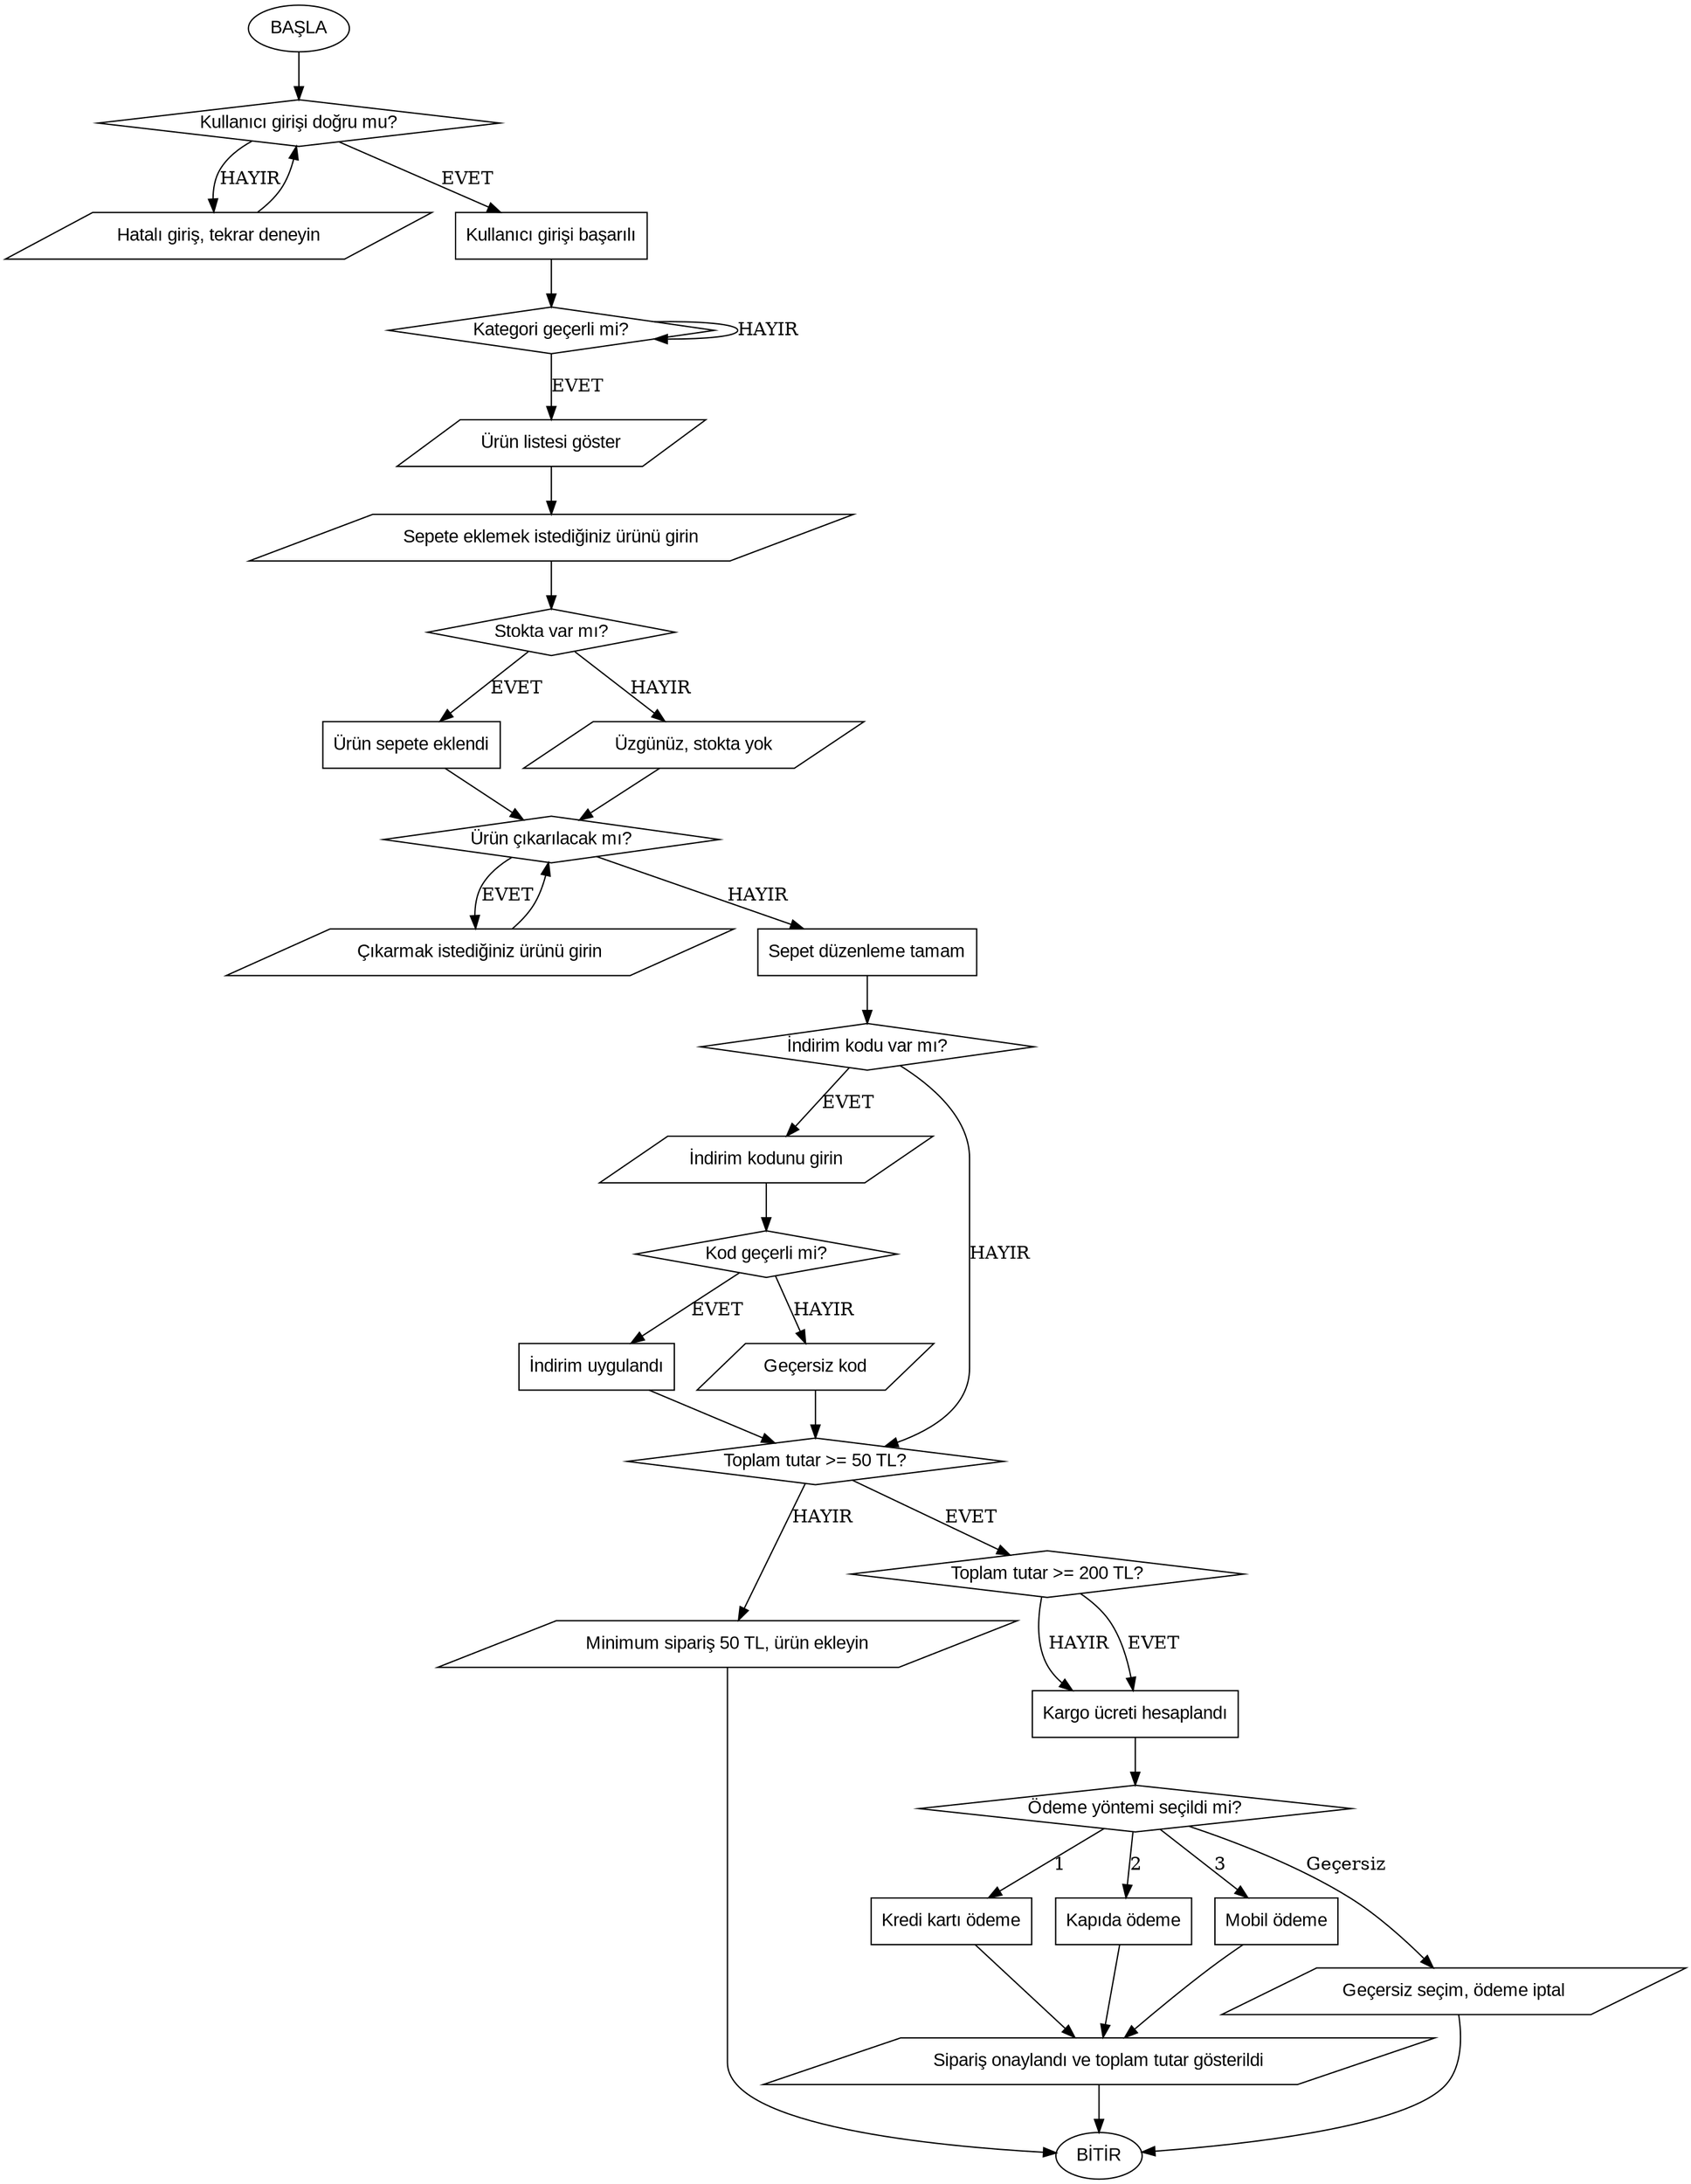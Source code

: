 digraph OnlineAlisverisSepet {
    rankdir=TB;
    node [fontname="Arial"];

    // Başla
    start [shape=oval, label="BAŞLA"];

    // Kullanıcı girişi
    giris_durum [shape=diamond, label="Kullanıcı girişi doğru mu?"];
    giris_hata [shape=parallelogram, label="Hatalı giriş, tekrar deneyin"];
    giris_basari [shape=box, label="Kullanıcı girişi başarılı"];

    // Ürün gezintisi ve ekleme
    kategori_sec [shape=diamond, label="Kategori geçerli mi?"];
    urun_listesi [shape=parallelogram, label="Ürün listesi göster"];
    urun_secim [shape=parallelogram, label="Sepete eklemek istediğiniz ürünü girin"];
    stok_kontrol [shape=diamond, label="Stokta var mı?"];
    sepete_ekle [shape=box, label="Ürün sepete eklendi"];
    stok_yok [shape=parallelogram, label="Üzgünüz, stokta yok"];

    // Sepeti görüntüleme ve düzenleme
    sepet_duzenle [shape=diamond, label="Ürün çıkarılacak mı?"];
    urun_cikar [shape=parallelogram, label="Çıkarmak istediğiniz ürünü girin"];
    devam_et [shape=box, label="Sepet düzenleme tamam"];

    // İndirim kodu uygulama
    indirim_sor [shape=diamond, label="İndirim kodu var mı?"];
    kod_gir [shape=parallelogram, label="İndirim kodunu girin"];
    kod_gecerli [shape=diamond, label="Kod geçerli mi?"];
    indirim_uygula [shape=box, label="İndirim uygulandı"];
    kod_gecersiz [shape=parallelogram, label="Geçersiz kod"];

    // Minimum tutar kontrolü
    minimum_kontrol [shape=diamond, label="Toplam tutar >= 50 TL?"];
    tutar_yetersiz [shape=parallelogram, label="Minimum sipariş 50 TL, ürün ekleyin"];

    // Kargo ücreti
    kargo_kontrol [shape=diamond, label="Toplam tutar >= 200 TL?"];
    kargo_ucret [shape=box, label="Kargo ücreti hesaplandı"];

    // Ödeme yöntemi
    odeme_secim [shape=diamond, label="Ödeme yöntemi seçildi mi?"];
    kredi_karti [shape=box, label="Kredi kartı ödeme"];
    kapida_ode [shape=box, label="Kapıda ödeme"];
    mobil_ode [shape=box, label="Mobil ödeme"];
    odeme_iptal [shape=parallelogram, label="Geçersiz seçim, ödeme iptal"];

    // Sipariş onayı
    siparis_onay [shape=parallelogram, label="Sipariş onaylandı ve toplam tutar gösterildi"];

    // Bitir
    end [shape=oval, label="BİTİR"];

    // Oklar
    start -> giris_durum;
    giris_durum -> giris_basari [label="EVET"];
    giris_durum -> giris_hata [label="HAYIR"];
    giris_hata -> giris_durum;

    giris_basari -> kategori_sec;
    kategori_sec -> urun_listesi [label="EVET"];
    kategori_sec -> kategori_sec [label="HAYIR"];

    urun_listesi -> urun_secim;
    urun_secim -> stok_kontrol;
    stok_kontrol -> sepete_ekle [label="EVET"];
    stok_kontrol -> stok_yok [label="HAYIR"];
    sepete_ekle -> sepet_duzenle;
    stok_yok -> sepet_duzenle;

    sepet_duzenle -> urun_cikar [label="EVET"];
    urun_cikar -> sepet_duzenle;
    sepet_duzenle -> devam_et [label="HAYIR"];

    devam_et -> indirim_sor;
    indirim_sor -> kod_gir [label="EVET"];
    indirim_sor -> minimum_kontrol [label="HAYIR"];
    kod_gir -> kod_gecerli;
    kod_gecerli -> indirim_uygula [label="EVET"];
    kod_gecerli -> kod_gecersiz [label="HAYIR"];
    indirim_uygula -> minimum_kontrol;
    kod_gecersiz -> minimum_kontrol;

    minimum_kontrol -> kargo_kontrol [label="EVET"];
    minimum_kontrol -> tutar_yetersiz [label="HAYIR"];
    tutar_yetersiz -> end;

    kargo_kontrol -> kargo_ucret [label="HAYIR"];
    kargo_kontrol -> kargo_ucret [label="EVET"];

    kargo_ucret -> odeme_secim;
    odeme_secim -> kredi_karti [label="1"];
    odeme_secim -> kapida_ode [label="2"];
    odeme_secim -> mobil_ode [label="3"];
    odeme_secim -> odeme_iptal [label="Geçersiz"];

    kredi_karti -> siparis_onay;
    kapida_ode -> siparis_onay;
    mobil_ode -> siparis_onay;
    odeme_iptal -> end;

    siparis_onay -> end;
}
